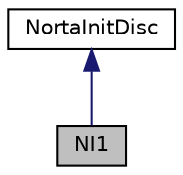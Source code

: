 digraph "NI1"
{
 // INTERACTIVE_SVG=YES
  bgcolor="transparent";
  edge [fontname="Helvetica",fontsize="10",labelfontname="Helvetica",labelfontsize="10"];
  node [fontname="Helvetica",fontsize="10",shape=record];
  Node0 [label="NI1",height=0.2,width=0.4,color="black", fillcolor="grey75", style="filled", fontcolor="black"];
  Node1 -> Node0 [dir="back",color="midnightblue",fontsize="10",style="solid",fontname="Helvetica"];
  Node1 [label="NortaInitDisc",height=0.2,width=0.4,color="black",URL="$classumontreal_1_1ssj_1_1probdistmulti_1_1norta_1_1NortaInitDisc.html",tooltip="This abstract class defines the algorithms used for NORTA initialization when the marginal distributi..."];
}
